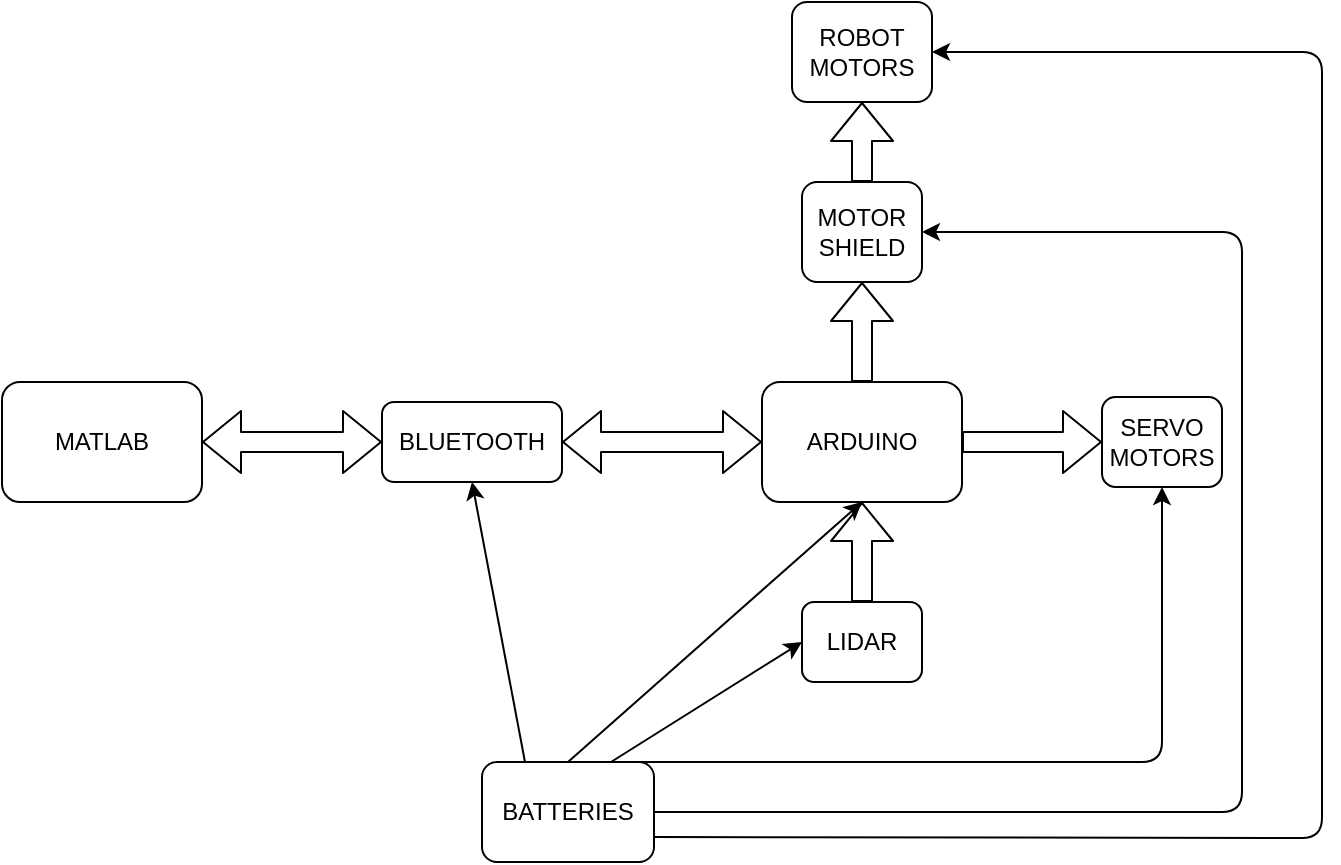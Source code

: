<mxfile version="13.3.5" type="device"><diagram id="GLIw3si5LXxitL9oByIN" name="Page-1"><mxGraphModel dx="1662" dy="794" grid="1" gridSize="10" guides="1" tooltips="1" connect="1" arrows="1" fold="1" page="1" pageScale="1" pageWidth="827" pageHeight="1169" math="0" shadow="0"><root><mxCell id="0"/><mxCell id="1" parent="0"/><mxCell id="pMYW3W3grc6Mt4BNzinm-1" value="MATLAB" style="rounded=1;whiteSpace=wrap;html=1;" vertex="1" parent="1"><mxGeometry x="140" y="260" width="100" height="60" as="geometry"/></mxCell><mxCell id="pMYW3W3grc6Mt4BNzinm-2" value="ARDUINO" style="rounded=1;whiteSpace=wrap;html=1;" vertex="1" parent="1"><mxGeometry x="520" y="260" width="100" height="60" as="geometry"/></mxCell><mxCell id="pMYW3W3grc6Mt4BNzinm-3" value="BLUETOOTH" style="rounded=1;whiteSpace=wrap;html=1;" vertex="1" parent="1"><mxGeometry x="330" y="270" width="90" height="40" as="geometry"/></mxCell><mxCell id="pMYW3W3grc6Mt4BNzinm-5" value="" style="shape=flexArrow;endArrow=classic;startArrow=classic;html=1;entryX=0;entryY=0.5;entryDx=0;entryDy=0;" edge="1" parent="1" source="pMYW3W3grc6Mt4BNzinm-1" target="pMYW3W3grc6Mt4BNzinm-3"><mxGeometry width="50" height="50" relative="1" as="geometry"><mxPoint x="390" y="330" as="sourcePoint"/><mxPoint x="440" y="280" as="targetPoint"/></mxGeometry></mxCell><mxCell id="pMYW3W3grc6Mt4BNzinm-6" value="" style="shape=flexArrow;endArrow=classic;startArrow=classic;html=1;entryX=0;entryY=0.5;entryDx=0;entryDy=0;exitX=1;exitY=0.5;exitDx=0;exitDy=0;" edge="1" parent="1" source="pMYW3W3grc6Mt4BNzinm-3" target="pMYW3W3grc6Mt4BNzinm-2"><mxGeometry width="50" height="50" relative="1" as="geometry"><mxPoint x="390" y="330" as="sourcePoint"/><mxPoint x="440" y="280" as="targetPoint"/></mxGeometry></mxCell><mxCell id="pMYW3W3grc6Mt4BNzinm-7" value="" style="shape=flexArrow;endArrow=classic;html=1;" edge="1" parent="1" target="pMYW3W3grc6Mt4BNzinm-2"><mxGeometry width="50" height="50" relative="1" as="geometry"><mxPoint x="570" y="370" as="sourcePoint"/><mxPoint x="440" y="280" as="targetPoint"/></mxGeometry></mxCell><mxCell id="pMYW3W3grc6Mt4BNzinm-8" value="SERVO MOTORS" style="rounded=1;whiteSpace=wrap;html=1;" vertex="1" parent="1"><mxGeometry x="690" y="267.5" width="60" height="45" as="geometry"/></mxCell><mxCell id="pMYW3W3grc6Mt4BNzinm-9" value="" style="shape=flexArrow;endArrow=classic;html=1;entryX=0;entryY=0.5;entryDx=0;entryDy=0;exitX=1;exitY=0.5;exitDx=0;exitDy=0;" edge="1" parent="1" source="pMYW3W3grc6Mt4BNzinm-2" target="pMYW3W3grc6Mt4BNzinm-8"><mxGeometry width="50" height="50" relative="1" as="geometry"><mxPoint x="390" y="330" as="sourcePoint"/><mxPoint x="440" y="280" as="targetPoint"/></mxGeometry></mxCell><mxCell id="pMYW3W3grc6Mt4BNzinm-10" value="BATTERIES" style="rounded=1;whiteSpace=wrap;html=1;" vertex="1" parent="1"><mxGeometry x="380" y="450" width="86" height="50" as="geometry"/></mxCell><mxCell id="pMYW3W3grc6Mt4BNzinm-11" value="" style="endArrow=classic;html=1;exitX=0.25;exitY=0;exitDx=0;exitDy=0;entryX=0.5;entryY=1;entryDx=0;entryDy=0;" edge="1" parent="1" source="pMYW3W3grc6Mt4BNzinm-10" target="pMYW3W3grc6Mt4BNzinm-3"><mxGeometry width="50" height="50" relative="1" as="geometry"><mxPoint x="390" y="330" as="sourcePoint"/><mxPoint x="440" y="280" as="targetPoint"/></mxGeometry></mxCell><mxCell id="pMYW3W3grc6Mt4BNzinm-12" value="" style="endArrow=classic;html=1;exitX=0.5;exitY=0;exitDx=0;exitDy=0;entryX=0.5;entryY=1;entryDx=0;entryDy=0;" edge="1" parent="1" source="pMYW3W3grc6Mt4BNzinm-10" target="pMYW3W3grc6Mt4BNzinm-2"><mxGeometry width="50" height="50" relative="1" as="geometry"><mxPoint x="390" y="330" as="sourcePoint"/><mxPoint x="440" y="280" as="targetPoint"/></mxGeometry></mxCell><mxCell id="pMYW3W3grc6Mt4BNzinm-13" value="" style="endArrow=classic;html=1;exitX=0.75;exitY=0;exitDx=0;exitDy=0;entryX=0.5;entryY=1;entryDx=0;entryDy=0;" edge="1" parent="1" source="pMYW3W3grc6Mt4BNzinm-10" target="pMYW3W3grc6Mt4BNzinm-8"><mxGeometry width="50" height="50" relative="1" as="geometry"><mxPoint x="390" y="330" as="sourcePoint"/><mxPoint x="440" y="280" as="targetPoint"/><Array as="points"><mxPoint x="720" y="450"/></Array></mxGeometry></mxCell><mxCell id="pMYW3W3grc6Mt4BNzinm-14" value="" style="endArrow=classic;html=1;exitX=0.75;exitY=0;exitDx=0;exitDy=0;entryX=0;entryY=0.5;entryDx=0;entryDy=0;" edge="1" parent="1" source="pMYW3W3grc6Mt4BNzinm-10" target="pMYW3W3grc6Mt4BNzinm-4"><mxGeometry width="50" height="50" relative="1" as="geometry"><mxPoint x="390" y="330" as="sourcePoint"/><mxPoint x="440" y="280" as="targetPoint"/></mxGeometry></mxCell><mxCell id="pMYW3W3grc6Mt4BNzinm-4" value="LIDAR" style="rounded=1;whiteSpace=wrap;html=1;" vertex="1" parent="1"><mxGeometry x="540" y="370" width="60" height="40" as="geometry"/></mxCell><mxCell id="pMYW3W3grc6Mt4BNzinm-16" value="ROBOT MOTORS" style="rounded=1;whiteSpace=wrap;html=1;" vertex="1" parent="1"><mxGeometry x="535" y="70" width="70" height="50" as="geometry"/></mxCell><mxCell id="pMYW3W3grc6Mt4BNzinm-17" value="MOTOR SHIELD" style="rounded=1;whiteSpace=wrap;html=1;" vertex="1" parent="1"><mxGeometry x="540" y="160" width="60" height="50" as="geometry"/></mxCell><mxCell id="pMYW3W3grc6Mt4BNzinm-18" value="" style="shape=flexArrow;endArrow=classic;html=1;entryX=0.5;entryY=1;entryDx=0;entryDy=0;" edge="1" parent="1" source="pMYW3W3grc6Mt4BNzinm-2" target="pMYW3W3grc6Mt4BNzinm-17"><mxGeometry width="50" height="50" relative="1" as="geometry"><mxPoint x="390" y="330" as="sourcePoint"/><mxPoint x="440" y="280" as="targetPoint"/></mxGeometry></mxCell><mxCell id="pMYW3W3grc6Mt4BNzinm-19" value="" style="shape=flexArrow;endArrow=classic;html=1;entryX=0.5;entryY=1;entryDx=0;entryDy=0;" edge="1" parent="1" source="pMYW3W3grc6Mt4BNzinm-17" target="pMYW3W3grc6Mt4BNzinm-16"><mxGeometry width="50" height="50" relative="1" as="geometry"><mxPoint x="390" y="330" as="sourcePoint"/><mxPoint x="440" y="280" as="targetPoint"/></mxGeometry></mxCell><mxCell id="pMYW3W3grc6Mt4BNzinm-20" value="" style="endArrow=classic;html=1;exitX=1;exitY=0.5;exitDx=0;exitDy=0;entryX=1;entryY=0.5;entryDx=0;entryDy=0;" edge="1" parent="1" source="pMYW3W3grc6Mt4BNzinm-10" target="pMYW3W3grc6Mt4BNzinm-17"><mxGeometry width="50" height="50" relative="1" as="geometry"><mxPoint x="390" y="330" as="sourcePoint"/><mxPoint x="440" y="280" as="targetPoint"/><Array as="points"><mxPoint x="760" y="475"/><mxPoint x="760" y="420"/><mxPoint x="760" y="360"/><mxPoint x="760" y="185"/></Array></mxGeometry></mxCell><mxCell id="pMYW3W3grc6Mt4BNzinm-21" value="" style="endArrow=classic;html=1;exitX=1;exitY=0.75;exitDx=0;exitDy=0;entryX=1;entryY=0.5;entryDx=0;entryDy=0;" edge="1" parent="1" source="pMYW3W3grc6Mt4BNzinm-10" target="pMYW3W3grc6Mt4BNzinm-16"><mxGeometry width="50" height="50" relative="1" as="geometry"><mxPoint x="390" y="330" as="sourcePoint"/><mxPoint x="440" y="280" as="targetPoint"/><Array as="points"><mxPoint x="800" y="488"/><mxPoint x="800" y="95"/></Array></mxGeometry></mxCell></root></mxGraphModel></diagram></mxfile>